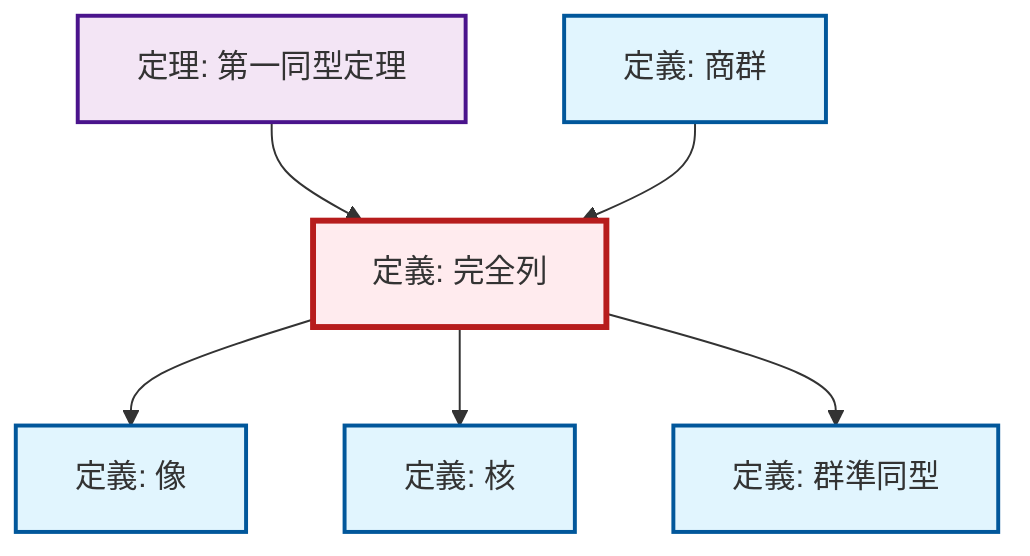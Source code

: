 graph TD
    classDef definition fill:#e1f5fe,stroke:#01579b,stroke-width:2px
    classDef theorem fill:#f3e5f5,stroke:#4a148c,stroke-width:2px
    classDef axiom fill:#fff3e0,stroke:#e65100,stroke-width:2px
    classDef example fill:#e8f5e9,stroke:#1b5e20,stroke-width:2px
    classDef current fill:#ffebee,stroke:#b71c1c,stroke-width:3px
    def-exact-sequence["定義: 完全列"]:::definition
    thm-first-isomorphism["定理: 第一同型定理"]:::theorem
    def-quotient-group["定義: 商群"]:::definition
    def-homomorphism["定義: 群準同型"]:::definition
    def-kernel["定義: 核"]:::definition
    def-image["定義: 像"]:::definition
    thm-first-isomorphism --> def-exact-sequence
    def-exact-sequence --> def-image
    def-exact-sequence --> def-kernel
    def-exact-sequence --> def-homomorphism
    def-quotient-group --> def-exact-sequence
    class def-exact-sequence current
